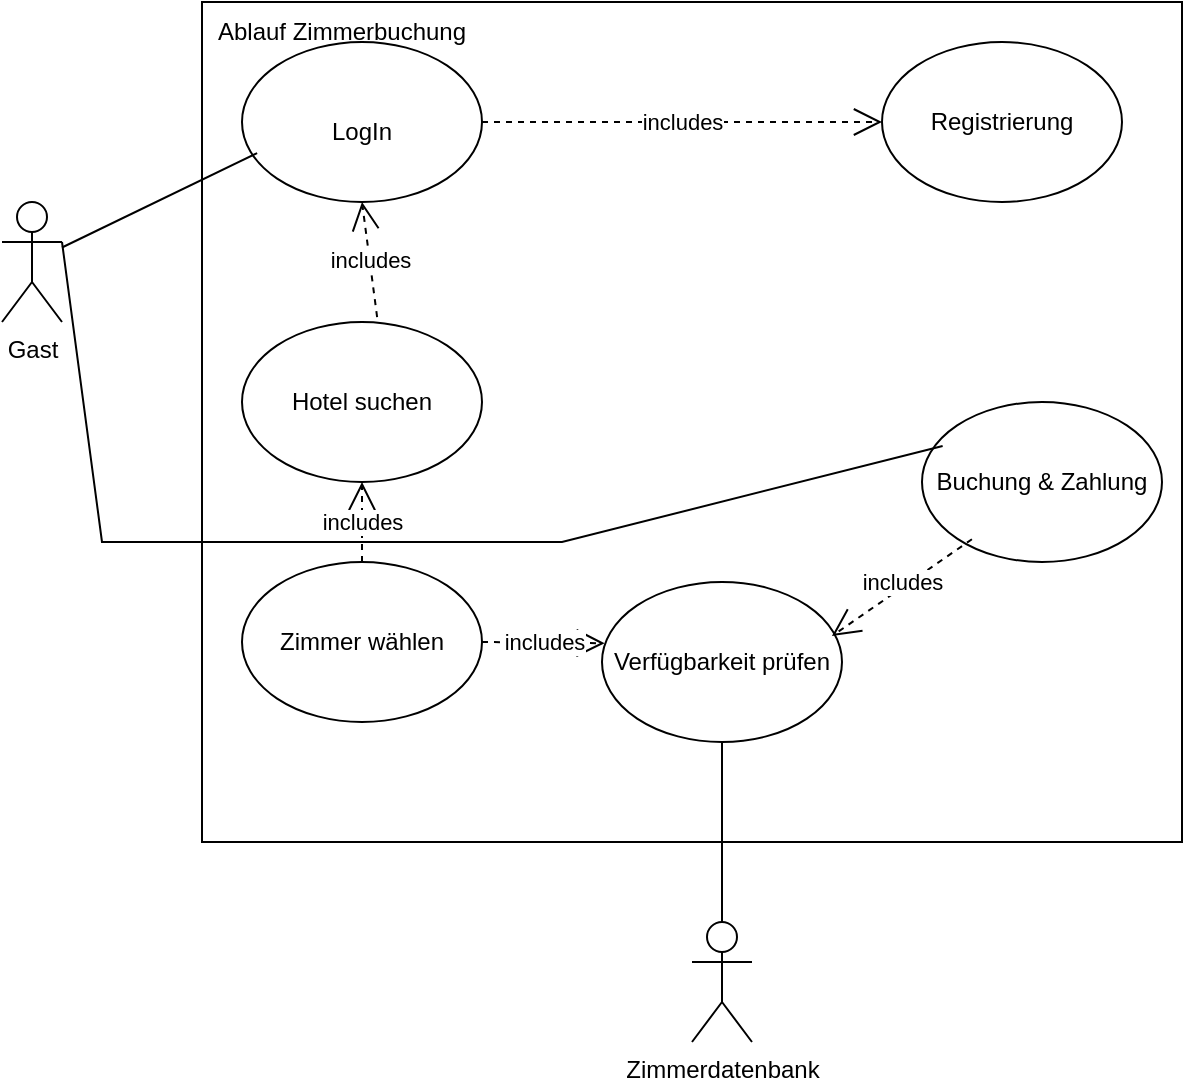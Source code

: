 <mxfile version="26.1.1">
  <diagram name="Paket-Diagramm" id="pZp3oFQMyeXmxtDsMMZz">
    <mxGraphModel dx="1160" dy="628" grid="1" gridSize="10" guides="1" tooltips="1" connect="1" arrows="1" fold="1" page="1" pageScale="1" pageWidth="827" pageHeight="1169" math="0" shadow="0">
      <root>
        <mxCell id="0" />
        <mxCell id="1" parent="0" />
        <mxCell id="q3rhu8iJ1AstdEmXZjXm-8" value="Gast" style="shape=umlActor;verticalLabelPosition=bottom;verticalAlign=top;html=1;" vertex="1" parent="1">
          <mxGeometry x="80" y="180" width="30" height="60" as="geometry" />
        </mxCell>
        <mxCell id="q3rhu8iJ1AstdEmXZjXm-9" value="" style="html=1;whiteSpace=wrap;" vertex="1" parent="1">
          <mxGeometry x="180" y="80" width="490" height="420" as="geometry" />
        </mxCell>
        <mxCell id="q3rhu8iJ1AstdEmXZjXm-10" value="" style="ellipse;whiteSpace=wrap;html=1;" vertex="1" parent="1">
          <mxGeometry x="200" y="100" width="120" height="80" as="geometry" />
        </mxCell>
        <mxCell id="q3rhu8iJ1AstdEmXZjXm-13" value="" style="ellipse;whiteSpace=wrap;html=1;" vertex="1" parent="1">
          <mxGeometry x="520" y="100" width="120" height="80" as="geometry" />
        </mxCell>
        <mxCell id="q3rhu8iJ1AstdEmXZjXm-11" value="Registrierung" style="text;html=1;align=center;verticalAlign=middle;whiteSpace=wrap;rounded=0;" vertex="1" parent="1">
          <mxGeometry x="530" y="125" width="100" height="30" as="geometry" />
        </mxCell>
        <mxCell id="q3rhu8iJ1AstdEmXZjXm-12" value="LogIn" style="text;html=1;align=center;verticalAlign=middle;whiteSpace=wrap;rounded=0;" vertex="1" parent="1">
          <mxGeometry x="230" y="130" width="60" height="30" as="geometry" />
        </mxCell>
        <mxCell id="q3rhu8iJ1AstdEmXZjXm-15" value="includes" style="endArrow=open;endSize=12;dashed=1;html=1;rounded=0;exitX=1;exitY=0.5;exitDx=0;exitDy=0;entryX=0;entryY=0.5;entryDx=0;entryDy=0;" edge="1" parent="1" source="q3rhu8iJ1AstdEmXZjXm-10" target="q3rhu8iJ1AstdEmXZjXm-13">
          <mxGeometry width="160" relative="1" as="geometry">
            <mxPoint x="290" y="260" as="sourcePoint" />
            <mxPoint x="450" y="260" as="targetPoint" />
          </mxGeometry>
        </mxCell>
        <mxCell id="q3rhu8iJ1AstdEmXZjXm-18" value="" style="endArrow=none;html=1;rounded=0;entryX=0.063;entryY=0.694;entryDx=0;entryDy=0;entryPerimeter=0;" edge="1" parent="1" source="q3rhu8iJ1AstdEmXZjXm-8" target="q3rhu8iJ1AstdEmXZjXm-10">
          <mxGeometry width="50" height="50" relative="1" as="geometry">
            <mxPoint x="150" y="210" as="sourcePoint" />
            <mxPoint x="200" y="160" as="targetPoint" />
          </mxGeometry>
        </mxCell>
        <mxCell id="q3rhu8iJ1AstdEmXZjXm-19" value="Hotel suchen" style="ellipse;whiteSpace=wrap;html=1;" vertex="1" parent="1">
          <mxGeometry x="200" y="240" width="120" height="80" as="geometry" />
        </mxCell>
        <mxCell id="q3rhu8iJ1AstdEmXZjXm-20" value="includes" style="endArrow=open;endSize=12;dashed=1;html=1;rounded=0;entryX=0.5;entryY=1;entryDx=0;entryDy=0;exitX=0.563;exitY=-0.031;exitDx=0;exitDy=0;exitPerimeter=0;" edge="1" parent="1" source="q3rhu8iJ1AstdEmXZjXm-19" target="q3rhu8iJ1AstdEmXZjXm-10">
          <mxGeometry width="160" relative="1" as="geometry">
            <mxPoint x="340.0" y="181.36" as="sourcePoint" />
            <mxPoint x="342.04" y="238.64" as="targetPoint" />
          </mxGeometry>
        </mxCell>
        <mxCell id="q3rhu8iJ1AstdEmXZjXm-22" value="Zimmer wählen" style="ellipse;whiteSpace=wrap;html=1;" vertex="1" parent="1">
          <mxGeometry x="200" y="360" width="120" height="80" as="geometry" />
        </mxCell>
        <mxCell id="q3rhu8iJ1AstdEmXZjXm-24" value="includes" style="endArrow=open;endSize=12;dashed=1;html=1;rounded=0;entryX=0.5;entryY=1;entryDx=0;entryDy=0;exitX=0.5;exitY=0;exitDx=0;exitDy=0;" edge="1" parent="1" source="q3rhu8iJ1AstdEmXZjXm-22" target="q3rhu8iJ1AstdEmXZjXm-19">
          <mxGeometry width="160" relative="1" as="geometry">
            <mxPoint x="300" y="350" as="sourcePoint" />
            <mxPoint x="370" y="350" as="targetPoint" />
          </mxGeometry>
        </mxCell>
        <mxCell id="q3rhu8iJ1AstdEmXZjXm-25" value="Verfügbarkeit prüfen" style="ellipse;whiteSpace=wrap;html=1;" vertex="1" parent="1">
          <mxGeometry x="380" y="370" width="120" height="80" as="geometry" />
        </mxCell>
        <mxCell id="q3rhu8iJ1AstdEmXZjXm-26" value="includes" style="endArrow=open;endSize=12;dashed=1;html=1;rounded=0;exitX=1;exitY=0.5;exitDx=0;exitDy=0;entryX=0.011;entryY=0.383;entryDx=0;entryDy=0;entryPerimeter=0;" edge="1" parent="1" source="q3rhu8iJ1AstdEmXZjXm-22" target="q3rhu8iJ1AstdEmXZjXm-25">
          <mxGeometry x="0.006" width="160" relative="1" as="geometry">
            <mxPoint x="450" y="390" as="sourcePoint" />
            <mxPoint x="610" y="390" as="targetPoint" />
            <mxPoint as="offset" />
          </mxGeometry>
        </mxCell>
        <mxCell id="q3rhu8iJ1AstdEmXZjXm-27" value="Zimmerdatenbank" style="shape=umlActor;verticalLabelPosition=bottom;verticalAlign=top;html=1;" vertex="1" parent="1">
          <mxGeometry x="425" y="540" width="30" height="60" as="geometry" />
        </mxCell>
        <mxCell id="q3rhu8iJ1AstdEmXZjXm-29" value="" style="endArrow=none;html=1;rounded=0;entryX=0.5;entryY=1;entryDx=0;entryDy=0;" edge="1" parent="1" target="q3rhu8iJ1AstdEmXZjXm-25">
          <mxGeometry width="50" height="50" relative="1" as="geometry">
            <mxPoint x="440" y="540" as="sourcePoint" />
            <mxPoint x="490" y="490" as="targetPoint" />
          </mxGeometry>
        </mxCell>
        <mxCell id="q3rhu8iJ1AstdEmXZjXm-30" value="Buchung &amp;amp; Zahlung" style="ellipse;whiteSpace=wrap;html=1;" vertex="1" parent="1">
          <mxGeometry x="540" y="280" width="120" height="80" as="geometry" />
        </mxCell>
        <mxCell id="q3rhu8iJ1AstdEmXZjXm-31" value="" style="endArrow=none;html=1;rounded=0;entryX=0.086;entryY=0.275;entryDx=0;entryDy=0;entryPerimeter=0;" edge="1" parent="1" target="q3rhu8iJ1AstdEmXZjXm-30">
          <mxGeometry width="50" height="50" relative="1" as="geometry">
            <mxPoint x="110" y="200" as="sourcePoint" />
            <mxPoint x="400" y="340" as="targetPoint" />
            <Array as="points">
              <mxPoint x="130" y="350" />
              <mxPoint x="360" y="350" />
            </Array>
          </mxGeometry>
        </mxCell>
        <mxCell id="q3rhu8iJ1AstdEmXZjXm-35" value="Ablauf Zimmerbuchung" style="text;html=1;align=center;verticalAlign=middle;whiteSpace=wrap;rounded=0;" vertex="1" parent="1">
          <mxGeometry x="150" y="80" width="200" height="30" as="geometry" />
        </mxCell>
        <mxCell id="q3rhu8iJ1AstdEmXZjXm-36" value="includes" style="endArrow=open;endSize=12;dashed=1;html=1;rounded=0;exitX=0.208;exitY=0.858;exitDx=0;exitDy=0;entryX=0.958;entryY=0.338;entryDx=0;entryDy=0;entryPerimeter=0;exitPerimeter=0;" edge="1" parent="1" source="q3rhu8iJ1AstdEmXZjXm-30" target="q3rhu8iJ1AstdEmXZjXm-25">
          <mxGeometry x="-0.039" y="-2" width="160" relative="1" as="geometry">
            <mxPoint x="540" y="390" as="sourcePoint" />
            <mxPoint x="601" y="391" as="targetPoint" />
            <mxPoint as="offset" />
          </mxGeometry>
        </mxCell>
      </root>
    </mxGraphModel>
  </diagram>
</mxfile>
